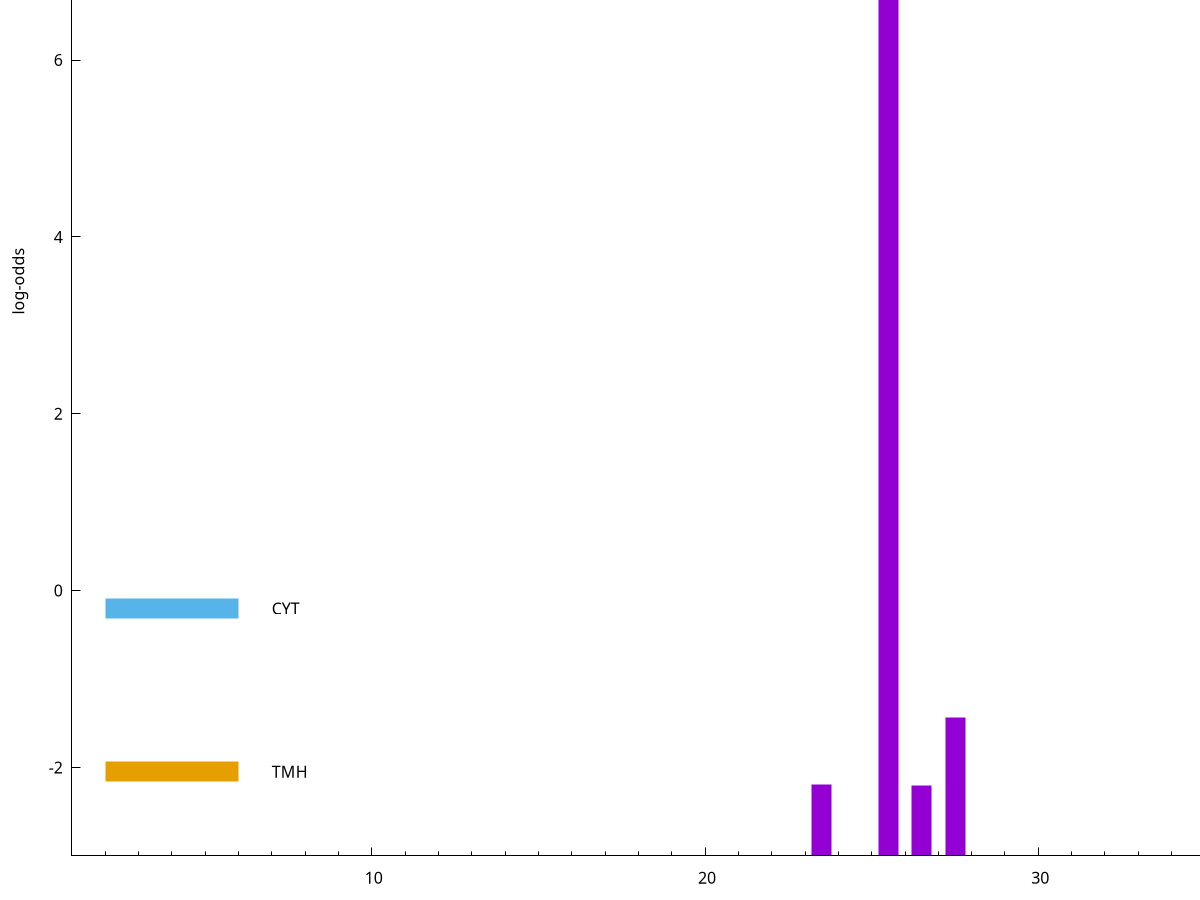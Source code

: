 set title "LipoP predictions for SRR5666485.gff"
set size 2., 1.4
set xrange [1:70] 
set mxtics 10
set yrange [-3:10]
set y2range [0:13]
set ylabel "log-odds"
set term postscript eps color solid "Helvetica" 30
set output "SRR5666485.gff7.eps"
set arrow from 2,9.06739 to 6,9.06739 nohead lt 1 lw 20
set label "SpI" at 7,9.06739
set arrow from 2,-0.200913 to 6,-0.200913 nohead lt 3 lw 20
set label "CYT" at 7,-0.200913
set arrow from 2,-2.04727 to 6,-2.04727 nohead lt 4 lw 20
set label "TMH" at 7,-2.04727
set arrow from 2,9.06739 to 6,9.06739 nohead lt 1 lw 20
set label "SpI" at 7,9.06739
# NOTE: The scores below are the log-odds scores with the threshold
# NOTE: subtracted (a hack to make gnuplot make the histogram all
# NOTE: look nice).
plot "-" axes x1y2 title "" with impulses lt 1 lw 20
25.500000 12.064730
27.500000 1.562010
23.500000 0.811170
26.500000 0.797140
e
exit
